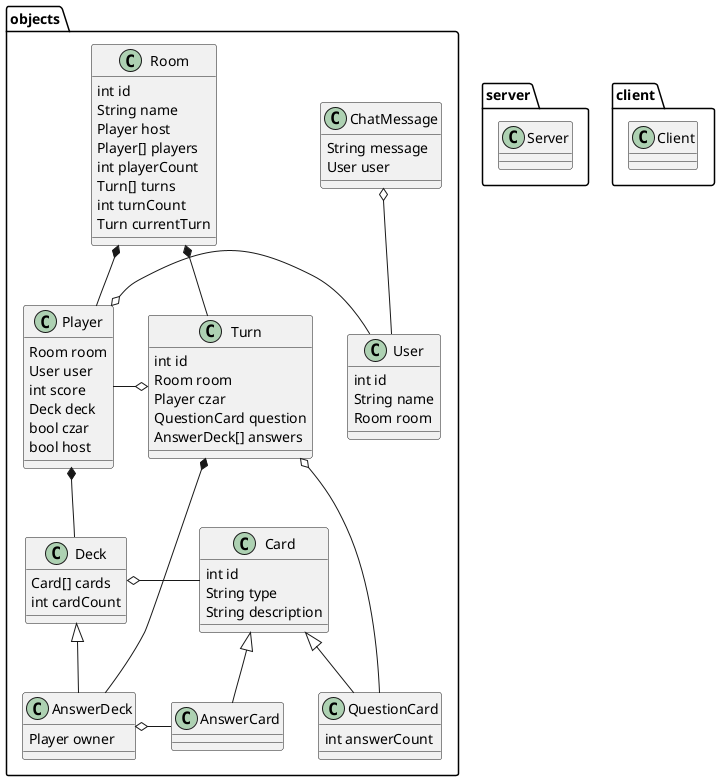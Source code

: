 @startuml

namespace objects {

  Player o- User

  class User {
    int id
    String name
    Room room
  }

  Player *-- Deck

  class Player {
    Room room
    User user
    int score
    Deck deck
    bool czar
    bool host
  }

  Room *-- Turn
  Room *-- Player

  class Room {
    int id
    String name
    Player host
    Player[] players
    int playerCount
    Turn[] turns
    int turnCount
    Turn currentTurn
  }

  Turn o- Player
  Turn *-- AnswerDeck
  Turn o-- QuestionCard

  class Turn {
    int id
    Room room
    Player czar
    QuestionCard question
    AnswerDeck[] answers
  }

  Deck <|-- AnswerDeck
  AnswerDeck o- AnswerCard

  class AnswerDeck {
    Player owner
  }

  Deck o- Card

  class Deck {
    Card[] cards
    int cardCount
  }

  class Card {
    int id
    String type
    String description
  }

  Card <|-- QuestionCard
  Card <|-- AnswerCard

  class QuestionCard {
    int answerCount
  }

  class AnswerCard {
  }

  class ChatMessage {
    String message
    User user
  }

  ChatMessage o-- User

}

namespace server {
  class Server {
  }
}

namespace client {
  class Client {
  }
}

@enduml
